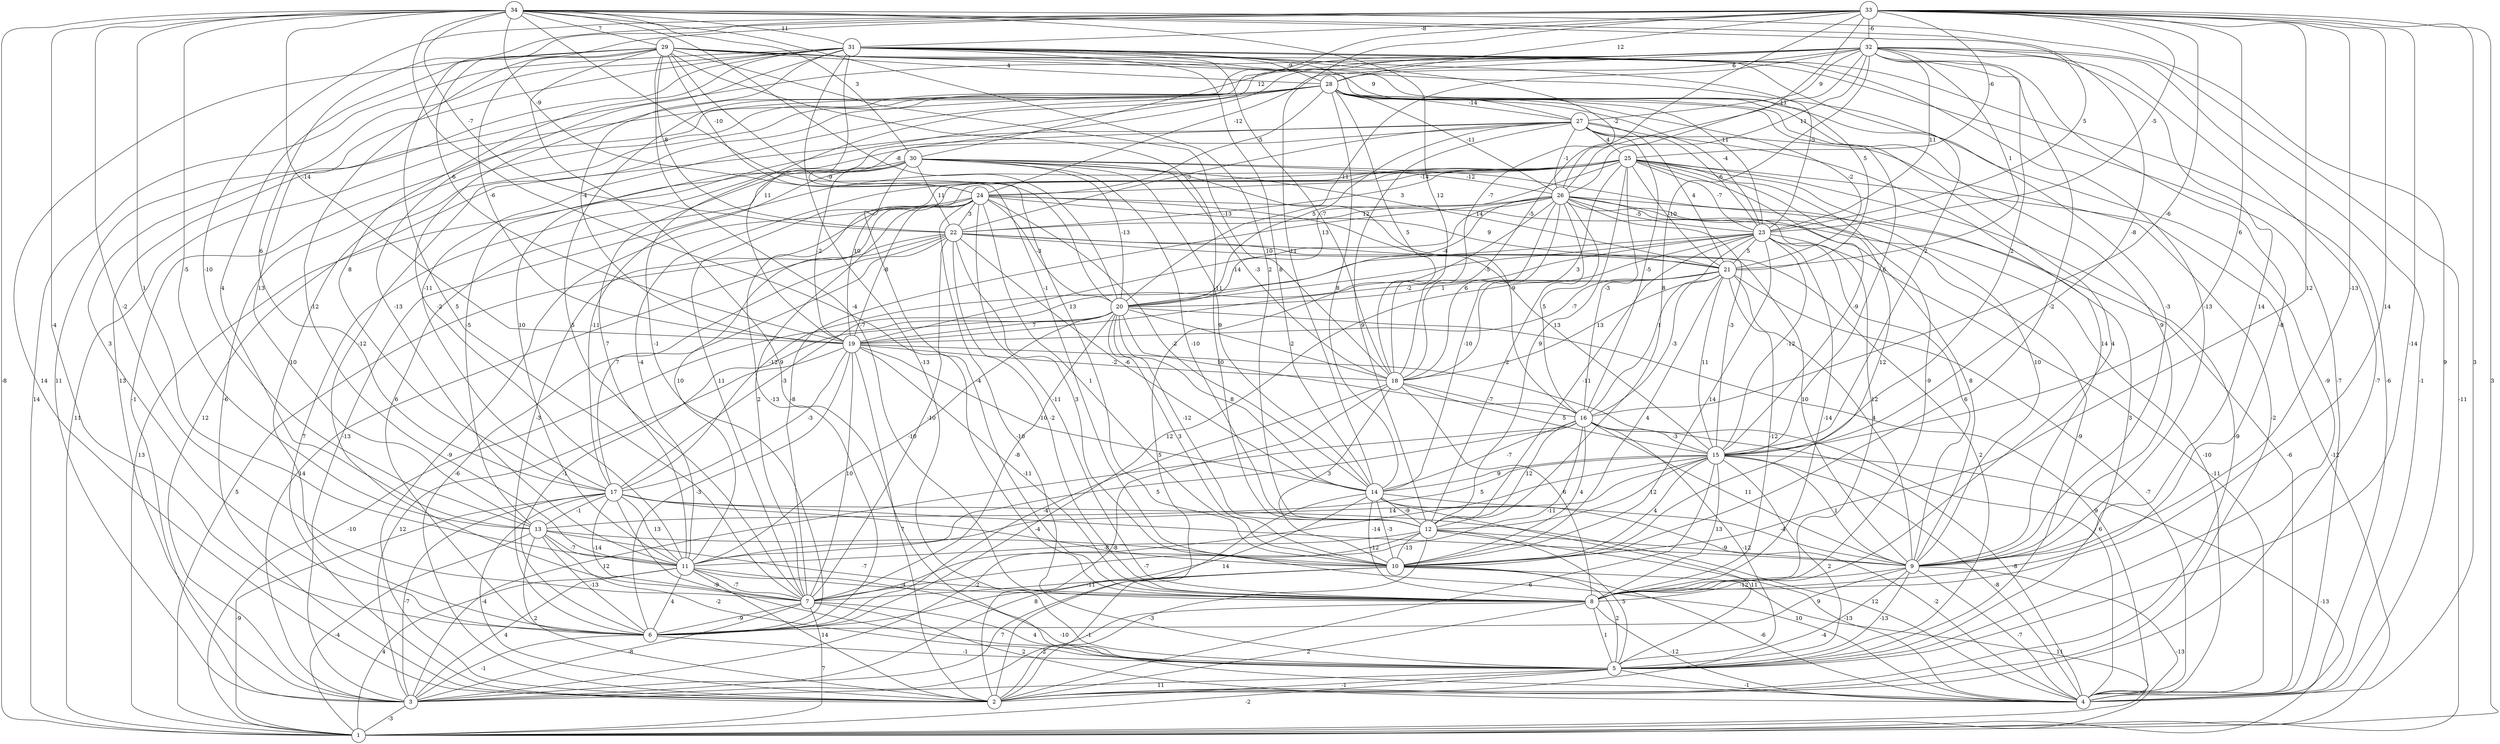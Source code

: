 graph { 
	 fontname="Helvetica,Arial,sans-serif" 
	 node [shape = circle]; 
	 34 -- 1 [label = "-8"];
	 34 -- 4 [label = "9"];
	 34 -- 6 [label = "-4"];
	 34 -- 7 [label = "-2"];
	 34 -- 8 [label = "-4"];
	 34 -- 10 [label = "-1"];
	 34 -- 11 [label = "1"];
	 34 -- 12 [label = "2"];
	 34 -- 13 [label = "-5"];
	 34 -- 15 [label = "-8"];
	 34 -- 18 [label = "12"];
	 34 -- 19 [label = "-14"];
	 34 -- 20 [label = "-8"];
	 34 -- 22 [label = "-7"];
	 34 -- 23 [label = "5"];
	 34 -- 24 [label = "-9"];
	 34 -- 29 [label = "7"];
	 34 -- 30 [label = "3"];
	 34 -- 31 [label = "11"];
	 33 -- 1 [label = "3"];
	 33 -- 4 [label = "3"];
	 33 -- 5 [label = "-14"];
	 33 -- 7 [label = "5"];
	 33 -- 8 [label = "14"];
	 33 -- 9 [label = "-13"];
	 33 -- 10 [label = "12"];
	 33 -- 13 [label = "-10"];
	 33 -- 14 [label = "11"];
	 33 -- 15 [label = "6"];
	 33 -- 16 [label = "-6"];
	 33 -- 17 [label = "6"];
	 33 -- 18 [label = "-7"];
	 33 -- 19 [label = "-6"];
	 33 -- 23 [label = "-5"];
	 33 -- 25 [label = "-6"];
	 33 -- 26 [label = "11"];
	 33 -- 28 [label = "12"];
	 33 -- 30 [label = "12"];
	 33 -- 31 [label = "-8"];
	 33 -- 32 [label = "-6"];
	 32 -- 1 [label = "-11"];
	 32 -- 2 [label = "-7"];
	 32 -- 3 [label = "13"];
	 32 -- 4 [label = "-1"];
	 32 -- 6 [label = "-1"];
	 32 -- 7 [label = "5"];
	 32 -- 8 [label = "-8"];
	 32 -- 9 [label = "14"];
	 32 -- 10 [label = "-2"];
	 32 -- 11 [label = "-2"];
	 32 -- 12 [label = "8"];
	 32 -- 15 [label = "2"];
	 32 -- 18 [label = "-5"];
	 32 -- 19 [label = "11"];
	 32 -- 20 [label = "11"];
	 32 -- 21 [label = "1"];
	 32 -- 23 [label = "11"];
	 32 -- 24 [label = "-12"];
	 32 -- 26 [label = "11"];
	 32 -- 27 [label = "9"];
	 32 -- 28 [label = "6"];
	 31 -- 1 [label = "14"];
	 31 -- 3 [label = "11"];
	 31 -- 4 [label = "-6"];
	 31 -- 5 [label = "-13"];
	 31 -- 6 [label = "3"];
	 31 -- 9 [label = "-13"];
	 31 -- 10 [label = "13"];
	 31 -- 11 [label = "-13"];
	 31 -- 13 [label = "13"];
	 31 -- 14 [label = "8"];
	 31 -- 15 [label = "2"];
	 31 -- 17 [label = "8"];
	 31 -- 18 [label = "-7"];
	 31 -- 19 [label = "-4"];
	 31 -- 23 [label = "-5"];
	 31 -- 26 [label = "-2"];
	 31 -- 27 [label = "9"];
	 31 -- 28 [label = "-9"];
	 30 -- 1 [label = "13"];
	 30 -- 2 [label = "7"];
	 30 -- 6 [label = "6"];
	 30 -- 8 [label = "-4"];
	 30 -- 9 [label = "10"];
	 30 -- 12 [label = "-10"];
	 30 -- 14 [label = "9"];
	 30 -- 16 [label = "-9"];
	 30 -- 17 [label = "-11"];
	 30 -- 18 [label = "-3"];
	 30 -- 19 [label = "-2"];
	 30 -- 20 [label = "-13"];
	 30 -- 21 [label = "14"];
	 30 -- 22 [label = "11"];
	 30 -- 26 [label = "-12"];
	 29 -- 2 [label = "14"];
	 29 -- 4 [label = "-7"];
	 29 -- 5 [label = "9"];
	 29 -- 8 [label = "-7"];
	 29 -- 9 [label = "-3"];
	 29 -- 11 [label = "-12"];
	 29 -- 12 [label = "-11"];
	 29 -- 13 [label = "4"];
	 29 -- 18 [label = "-13"];
	 29 -- 19 [label = "-6"];
	 29 -- 20 [label = "-9"];
	 29 -- 21 [label = "5"];
	 29 -- 22 [label = "8"];
	 29 -- 23 [label = "-11"];
	 29 -- 24 [label = "-10"];
	 29 -- 28 [label = "4"];
	 28 -- 1 [label = "11"];
	 28 -- 2 [label = "-6"];
	 28 -- 3 [label = "-1"];
	 28 -- 5 [label = "-9"];
	 28 -- 6 [label = "10"];
	 28 -- 7 [label = "-12"];
	 28 -- 8 [label = "4"];
	 28 -- 9 [label = "9"];
	 28 -- 11 [label = "10"];
	 28 -- 14 [label = "8"];
	 28 -- 15 [label = "6"];
	 28 -- 17 [label = "-11"];
	 28 -- 18 [label = "5"];
	 28 -- 21 [label = "-2"];
	 28 -- 23 [label = "-4"];
	 28 -- 24 [label = "-5"];
	 28 -- 26 [label = "-11"];
	 28 -- 27 [label = "-14"];
	 27 -- 2 [label = "-2"];
	 27 -- 3 [label = "12"];
	 27 -- 9 [label = "14"];
	 27 -- 11 [label = "7"];
	 27 -- 12 [label = "9"];
	 27 -- 13 [label = "-5"];
	 27 -- 16 [label = "-5"];
	 27 -- 20 [label = "5"];
	 27 -- 21 [label = "4"];
	 27 -- 22 [label = "-3"];
	 27 -- 23 [label = "6"];
	 27 -- 25 [label = "4"];
	 27 -- 26 [label = "-1"];
	 26 -- 2 [label = "5"];
	 26 -- 4 [label = "-6"];
	 26 -- 5 [label = "-9"];
	 26 -- 7 [label = "-8"];
	 26 -- 8 [label = "12"];
	 26 -- 9 [label = "8"];
	 26 -- 12 [label = "2"];
	 26 -- 14 [label = "-10"];
	 26 -- 15 [label = "-3"];
	 26 -- 16 [label = "5"];
	 26 -- 18 [label = "6"];
	 26 -- 19 [label = "-14"];
	 26 -- 20 [label = "-4"];
	 26 -- 22 [label = "12"];
	 26 -- 23 [label = "-5"];
	 25 -- 1 [label = "-12"];
	 25 -- 2 [label = "-9"];
	 25 -- 3 [label = "-13"];
	 25 -- 5 [label = "3"];
	 25 -- 6 [label = "-13"];
	 25 -- 7 [label = "11"];
	 25 -- 8 [label = "-9"];
	 25 -- 10 [label = "12"];
	 25 -- 11 [label = "-4"];
	 25 -- 12 [label = "9"];
	 25 -- 15 [label = "-9"];
	 25 -- 16 [label = "-3"];
	 25 -- 18 [label = "3"];
	 25 -- 19 [label = "10"];
	 25 -- 20 [label = "13"];
	 25 -- 21 [label = "-10"];
	 25 -- 22 [label = "3"];
	 25 -- 23 [label = "-7"];
	 25 -- 24 [label = "-14"];
	 24 -- 2 [label = "-9"];
	 24 -- 4 [label = "-10"];
	 24 -- 5 [label = "-10"];
	 24 -- 6 [label = "-3"];
	 24 -- 7 [label = "2"];
	 24 -- 8 [label = "-11"];
	 24 -- 10 [label = "1"];
	 24 -- 11 [label = "10"];
	 24 -- 14 [label = "-2"];
	 24 -- 15 [label = "13"];
	 24 -- 19 [label = "-8"];
	 24 -- 20 [label = "-3"];
	 24 -- 21 [label = "9"];
	 24 -- 22 [label = "3"];
	 23 -- 4 [label = "-11"];
	 23 -- 6 [label = "12"];
	 23 -- 8 [label = "-14"];
	 23 -- 9 [label = "6"];
	 23 -- 10 [label = "14"];
	 23 -- 12 [label = "-11"];
	 23 -- 15 [label = "-12"];
	 23 -- 16 [label = "1"];
	 23 -- 17 [label = "-12"];
	 23 -- 19 [label = "-2"];
	 23 -- 20 [label = "-5"];
	 23 -- 21 [label = "5"];
	 22 -- 1 [label = "5"];
	 22 -- 2 [label = "-6"];
	 22 -- 3 [label = "14"];
	 22 -- 5 [label = "2"];
	 22 -- 7 [label = "-10"];
	 22 -- 8 [label = "-2"];
	 22 -- 9 [label = "10"];
	 22 -- 10 [label = "3"];
	 22 -- 14 [label = "-6"];
	 22 -- 17 [label = "7"];
	 22 -- 21 [label = "10"];
	 21 -- 4 [label = "-7"];
	 21 -- 8 [label = "-12"];
	 21 -- 9 [label = "4"];
	 21 -- 10 [label = "4"];
	 21 -- 15 [label = "11"];
	 21 -- 16 [label = "-3"];
	 21 -- 17 [label = "-3"];
	 21 -- 18 [label = "13"];
	 21 -- 19 [label = "-7"];
	 21 -- 20 [label = "1"];
	 20 -- 1 [label = "-10"];
	 20 -- 4 [label = "9"];
	 20 -- 6 [label = "-1"];
	 20 -- 7 [label = "-8"];
	 20 -- 10 [label = "3"];
	 20 -- 11 [label = "-10"];
	 20 -- 12 [label = "-12"];
	 20 -- 14 [label = "8"];
	 20 -- 16 [label = "10"];
	 20 -- 18 [label = "-2"];
	 20 -- 19 [label = "7"];
	 19 -- 2 [label = "7"];
	 19 -- 3 [label = "12"];
	 19 -- 4 [label = "6"];
	 19 -- 6 [label = "-3"];
	 19 -- 7 [label = "10"];
	 19 -- 8 [label = "-11"];
	 19 -- 14 [label = "-10"];
	 19 -- 17 [label = "-3"];
	 19 -- 18 [label = "-2"];
	 18 -- 2 [label = "-8"];
	 18 -- 6 [label = "-4"];
	 18 -- 8 [label = "6"];
	 18 -- 10 [label = "3"];
	 18 -- 15 [label = "5"];
	 18 -- 16 [label = "-7"];
	 17 -- 1 [label = "-9"];
	 17 -- 2 [label = "-4"];
	 17 -- 3 [label = "-7"];
	 17 -- 4 [label = "12"];
	 17 -- 5 [label = "-9"];
	 17 -- 7 [label = "-14"];
	 17 -- 9 [label = "-14"];
	 17 -- 10 [label = "-4"];
	 17 -- 11 [label = "13"];
	 17 -- 13 [label = "-1"];
	 16 -- 3 [label = "12"];
	 16 -- 4 [label = "-8"];
	 16 -- 5 [label = "-12"];
	 16 -- 7 [label = "-11"];
	 16 -- 9 [label = "11"];
	 16 -- 10 [label = "4"];
	 16 -- 11 [label = "5"];
	 16 -- 12 [label = "12"];
	 16 -- 14 [label = "-7"];
	 16 -- 15 [label = "-3"];
	 15 -- 1 [label = "-13"];
	 15 -- 2 [label = "6"];
	 15 -- 3 [label = "-2"];
	 15 -- 4 [label = "-8"];
	 15 -- 5 [label = "2"];
	 15 -- 8 [label = "13"];
	 15 -- 9 [label = "1"];
	 15 -- 10 [label = "4"];
	 15 -- 11 [label = "14"];
	 15 -- 12 [label = "12"];
	 15 -- 13 [label = "5"];
	 15 -- 14 [label = "9"];
	 14 -- 3 [label = "8"];
	 14 -- 4 [label = "-2"];
	 14 -- 5 [label = "11"];
	 14 -- 6 [label = "14"];
	 14 -- 8 [label = "-12"];
	 14 -- 9 [label = "-4"];
	 14 -- 10 [label = "-3"];
	 14 -- 12 [label = "-9"];
	 13 -- 1 [label = "-4"];
	 13 -- 2 [label = "2"];
	 13 -- 4 [label = "10"];
	 13 -- 5 [label = "-2"];
	 13 -- 6 [label = "-13"];
	 13 -- 8 [label = "-7"];
	 13 -- 11 [label = "-7"];
	 12 -- 2 [label = "-3"];
	 12 -- 4 [label = "-13"];
	 12 -- 5 [label = "5"];
	 12 -- 7 [label = "-7"];
	 12 -- 9 [label = "-9"];
	 12 -- 10 [label = "-13"];
	 12 -- 11 [label = "-8"];
	 11 -- 1 [label = "4"];
	 11 -- 2 [label = "14"];
	 11 -- 3 [label = "4"];
	 11 -- 4 [label = "-10"];
	 11 -- 6 [label = "4"];
	 11 -- 7 [label = "-7"];
	 11 -- 8 [label = "-4"];
	 10 -- 1 [label = "11"];
	 10 -- 2 [label = "-1"];
	 10 -- 3 [label = "7"];
	 10 -- 4 [label = "-6"];
	 10 -- 5 [label = "2"];
	 10 -- 7 [label = "-11"];
	 9 -- 1 [label = "-13"];
	 9 -- 2 [label = "-4"];
	 9 -- 4 [label = "-7"];
	 9 -- 5 [label = "-13"];
	 9 -- 6 [label = "9"];
	 9 -- 8 [label = "-12"];
	 8 -- 2 [label = "2"];
	 8 -- 3 [label = "-2"];
	 8 -- 4 [label = "-12"];
	 8 -- 5 [label = "1"];
	 7 -- 1 [label = "7"];
	 7 -- 3 [label = "-8"];
	 7 -- 4 [label = "2"];
	 7 -- 5 [label = "4"];
	 7 -- 6 [label = "-9"];
	 6 -- 3 [label = "-1"];
	 6 -- 5 [label = "-1"];
	 5 -- 1 [label = "-2"];
	 5 -- 2 [label = "-1"];
	 5 -- 3 [label = "11"];
	 5 -- 4 [label = "-1"];
	 3 -- 1 [label = "-3"];
	 1;
	 2;
	 3;
	 4;
	 5;
	 6;
	 7;
	 8;
	 9;
	 10;
	 11;
	 12;
	 13;
	 14;
	 15;
	 16;
	 17;
	 18;
	 19;
	 20;
	 21;
	 22;
	 23;
	 24;
	 25;
	 26;
	 27;
	 28;
	 29;
	 30;
	 31;
	 32;
	 33;
	 34;
}
